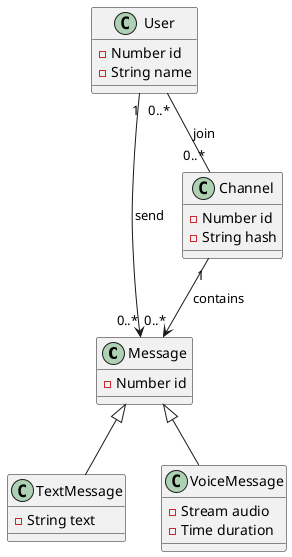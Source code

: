 @startuml

Message <|-- TextMessage
Message <|-- VoiceMessage

User "1" --> "0..*" Message : send
User "0..*" -- "0..*" Channel : join
Channel "1" --> "0..*" Message : contains

class User {
 - Number id
 - String name
}

class Channel {
 -Number id
 - String hash
}

class Message {
 -Number id
}


class TextMessage {
 - String text
}

class VoiceMessage {
 - Stream audio
 - Time duration
}

@enduml